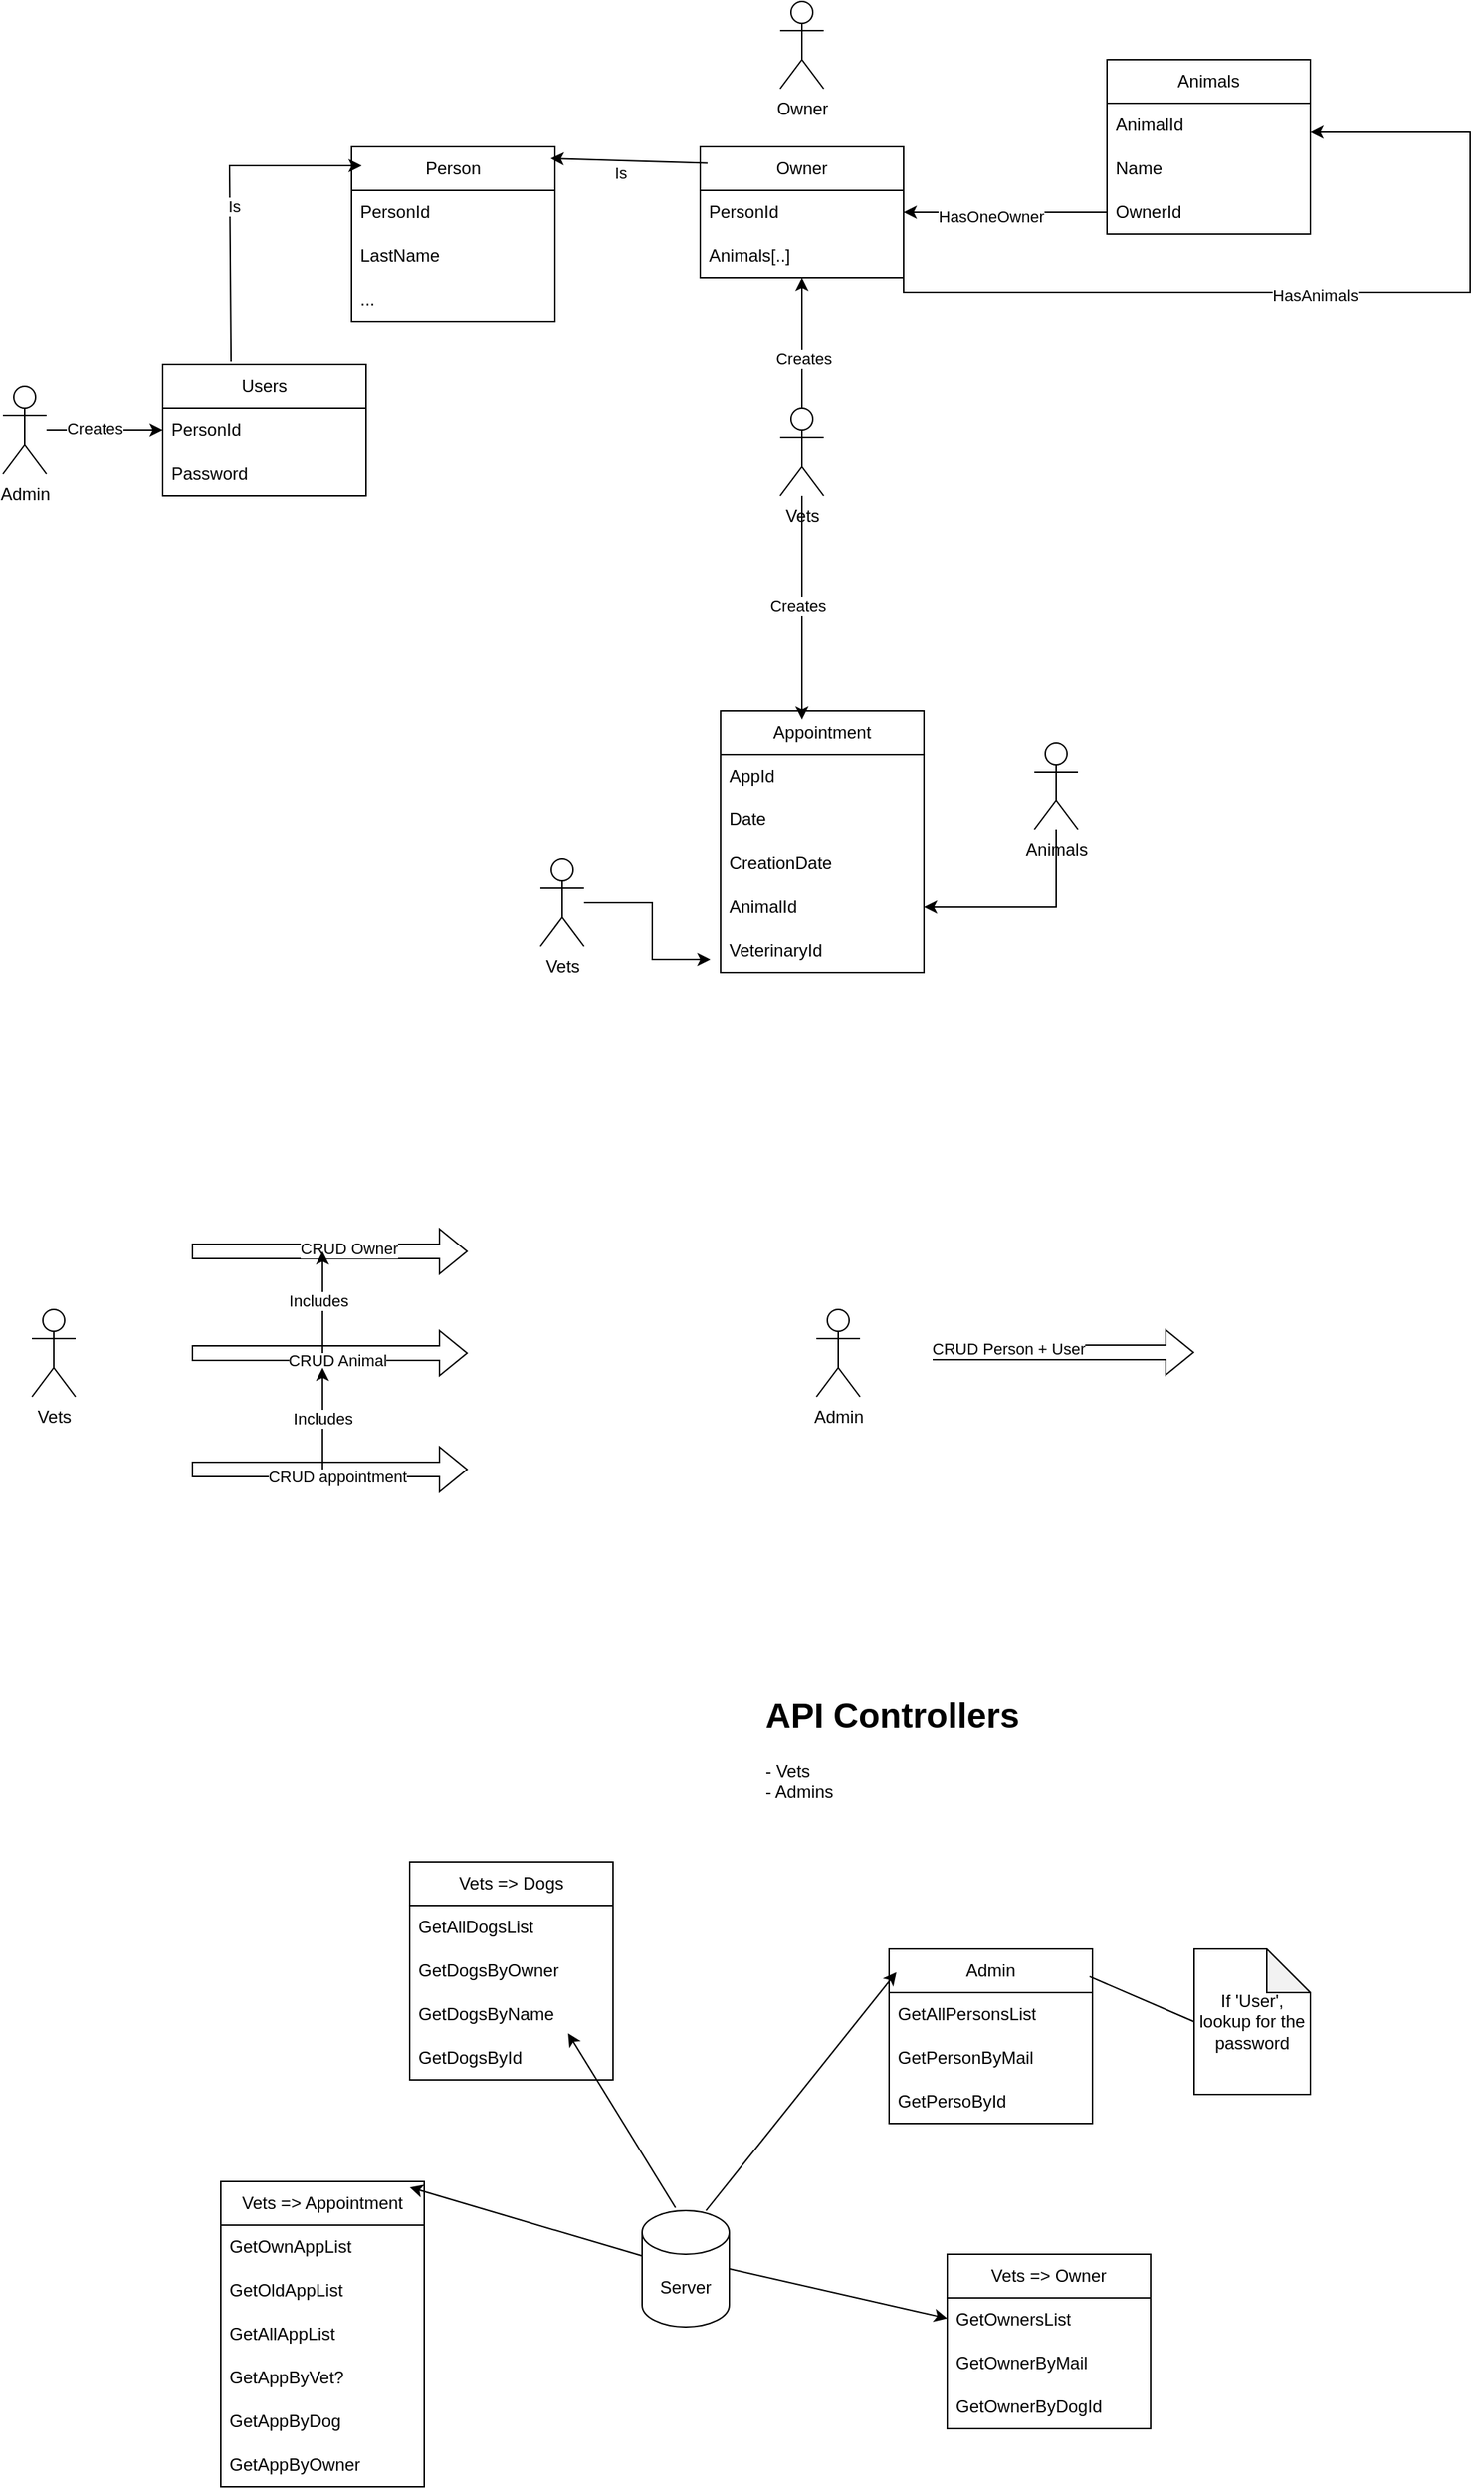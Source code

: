 <mxfile version="23.0.2" type="github">
  <diagram name="Page-1" id="7aFArx-KWQnqd4Ve_FkT">
    <mxGraphModel dx="1461" dy="825" grid="1" gridSize="10" guides="1" tooltips="1" connect="1" arrows="1" fold="1" page="1" pageScale="1" pageWidth="2339" pageHeight="3300" math="0" shadow="0">
      <root>
        <mxCell id="0" />
        <mxCell id="1" parent="0" />
        <mxCell id="-Wf8E9lRrXQlnnPcnuH2-1" value="Owner" style="shape=umlActor;verticalLabelPosition=bottom;verticalAlign=top;html=1;outlineConnect=0;" parent="1" vertex="1">
          <mxGeometry x="675" y="20" width="30" height="60" as="geometry" />
        </mxCell>
        <mxCell id="-Wf8E9lRrXQlnnPcnuH2-45" style="edgeStyle=orthogonalEdgeStyle;rounded=0;orthogonalLoop=1;jettySize=auto;html=1;" parent="1" source="-Wf8E9lRrXQlnnPcnuH2-2" target="-Wf8E9lRrXQlnnPcnuH2-25" edge="1">
          <mxGeometry relative="1" as="geometry">
            <Array as="points">
              <mxPoint x="190" y="315" />
              <mxPoint x="190" y="315" />
            </Array>
          </mxGeometry>
        </mxCell>
        <mxCell id="-Wf8E9lRrXQlnnPcnuH2-46" value="Creates" style="edgeLabel;html=1;align=center;verticalAlign=middle;resizable=0;points=[];" parent="-Wf8E9lRrXQlnnPcnuH2-45" vertex="1" connectable="0">
          <mxGeometry x="-0.189" y="1" relative="1" as="geometry">
            <mxPoint as="offset" />
          </mxGeometry>
        </mxCell>
        <mxCell id="-Wf8E9lRrXQlnnPcnuH2-2" value="Admin&lt;br&gt;" style="shape=umlActor;verticalLabelPosition=bottom;verticalAlign=top;html=1;outlineConnect=0;" parent="1" vertex="1">
          <mxGeometry x="140" y="285" width="30" height="60" as="geometry" />
        </mxCell>
        <mxCell id="-Wf8E9lRrXQlnnPcnuH2-3" value="Vets&lt;br&gt;" style="shape=umlActor;verticalLabelPosition=bottom;verticalAlign=top;html=1;outlineConnect=0;" parent="1" vertex="1">
          <mxGeometry x="510" y="610" width="30" height="60" as="geometry" />
        </mxCell>
        <mxCell id="-Wf8E9lRrXQlnnPcnuH2-7" value="Appointment" style="swimlane;fontStyle=0;childLayout=stackLayout;horizontal=1;startSize=30;horizontalStack=0;resizeParent=1;resizeParentMax=0;resizeLast=0;collapsible=1;marginBottom=0;whiteSpace=wrap;html=1;" parent="1" vertex="1">
          <mxGeometry x="634" y="508" width="140" height="180" as="geometry" />
        </mxCell>
        <mxCell id="-Wf8E9lRrXQlnnPcnuH2-8" value="AppId" style="text;strokeColor=none;fillColor=none;align=left;verticalAlign=middle;spacingLeft=4;spacingRight=4;overflow=hidden;points=[[0,0.5],[1,0.5]];portConstraint=eastwest;rotatable=0;whiteSpace=wrap;html=1;" parent="-Wf8E9lRrXQlnnPcnuH2-7" vertex="1">
          <mxGeometry y="30" width="140" height="30" as="geometry" />
        </mxCell>
        <mxCell id="-Wf8E9lRrXQlnnPcnuH2-9" value="Date" style="text;strokeColor=none;fillColor=none;align=left;verticalAlign=middle;spacingLeft=4;spacingRight=4;overflow=hidden;points=[[0,0.5],[1,0.5]];portConstraint=eastwest;rotatable=0;whiteSpace=wrap;html=1;" parent="-Wf8E9lRrXQlnnPcnuH2-7" vertex="1">
          <mxGeometry y="60" width="140" height="30" as="geometry" />
        </mxCell>
        <mxCell id="-Wf8E9lRrXQlnnPcnuH2-10" value="CreationDate" style="text;strokeColor=none;fillColor=none;align=left;verticalAlign=middle;spacingLeft=4;spacingRight=4;overflow=hidden;points=[[0,0.5],[1,0.5]];portConstraint=eastwest;rotatable=0;whiteSpace=wrap;html=1;" parent="-Wf8E9lRrXQlnnPcnuH2-7" vertex="1">
          <mxGeometry y="90" width="140" height="30" as="geometry" />
        </mxCell>
        <mxCell id="-Wf8E9lRrXQlnnPcnuH2-12" value="AnimalId" style="text;strokeColor=none;fillColor=none;align=left;verticalAlign=middle;spacingLeft=4;spacingRight=4;overflow=hidden;points=[[0,0.5],[1,0.5]];portConstraint=eastwest;rotatable=0;whiteSpace=wrap;html=1;" parent="-Wf8E9lRrXQlnnPcnuH2-7" vertex="1">
          <mxGeometry y="120" width="140" height="30" as="geometry" />
        </mxCell>
        <mxCell id="-Wf8E9lRrXQlnnPcnuH2-13" value="VeterinaryId" style="text;strokeColor=none;fillColor=none;align=left;verticalAlign=middle;spacingLeft=4;spacingRight=4;overflow=hidden;points=[[0,0.5],[1,0.5]];portConstraint=eastwest;rotatable=0;whiteSpace=wrap;html=1;" parent="-Wf8E9lRrXQlnnPcnuH2-7" vertex="1">
          <mxGeometry y="150" width="140" height="30" as="geometry" />
        </mxCell>
        <mxCell id="-Wf8E9lRrXQlnnPcnuH2-15" style="edgeStyle=orthogonalEdgeStyle;rounded=0;orthogonalLoop=1;jettySize=auto;html=1;entryX=1;entryY=0.5;entryDx=0;entryDy=0;" parent="1" source="-Wf8E9lRrXQlnnPcnuH2-11" target="-Wf8E9lRrXQlnnPcnuH2-12" edge="1">
          <mxGeometry relative="1" as="geometry" />
        </mxCell>
        <mxCell id="-Wf8E9lRrXQlnnPcnuH2-11" value="Animals" style="shape=umlActor;verticalLabelPosition=bottom;verticalAlign=top;html=1;outlineConnect=0;" parent="1" vertex="1">
          <mxGeometry x="850" y="530" width="30" height="60" as="geometry" />
        </mxCell>
        <mxCell id="-Wf8E9lRrXQlnnPcnuH2-14" style="edgeStyle=orthogonalEdgeStyle;rounded=0;orthogonalLoop=1;jettySize=auto;html=1;entryX=-0.05;entryY=0.7;entryDx=0;entryDy=0;entryPerimeter=0;" parent="1" source="-Wf8E9lRrXQlnnPcnuH2-3" target="-Wf8E9lRrXQlnnPcnuH2-13" edge="1">
          <mxGeometry relative="1" as="geometry" />
        </mxCell>
        <mxCell id="-Wf8E9lRrXQlnnPcnuH2-17" value="Person" style="swimlane;fontStyle=0;childLayout=stackLayout;horizontal=1;startSize=30;horizontalStack=0;resizeParent=1;resizeParentMax=0;resizeLast=0;collapsible=1;marginBottom=0;whiteSpace=wrap;html=1;" parent="1" vertex="1">
          <mxGeometry x="380" y="120" width="140" height="120" as="geometry" />
        </mxCell>
        <mxCell id="-Wf8E9lRrXQlnnPcnuH2-18" value="PersonId" style="text;strokeColor=none;fillColor=none;align=left;verticalAlign=middle;spacingLeft=4;spacingRight=4;overflow=hidden;points=[[0,0.5],[1,0.5]];portConstraint=eastwest;rotatable=0;whiteSpace=wrap;html=1;" parent="-Wf8E9lRrXQlnnPcnuH2-17" vertex="1">
          <mxGeometry y="30" width="140" height="30" as="geometry" />
        </mxCell>
        <mxCell id="-Wf8E9lRrXQlnnPcnuH2-19" value="LastName" style="text;strokeColor=none;fillColor=none;align=left;verticalAlign=middle;spacingLeft=4;spacingRight=4;overflow=hidden;points=[[0,0.5],[1,0.5]];portConstraint=eastwest;rotatable=0;whiteSpace=wrap;html=1;" parent="-Wf8E9lRrXQlnnPcnuH2-17" vertex="1">
          <mxGeometry y="60" width="140" height="30" as="geometry" />
        </mxCell>
        <mxCell id="-Wf8E9lRrXQlnnPcnuH2-20" value="..." style="text;strokeColor=none;fillColor=none;align=left;verticalAlign=middle;spacingLeft=4;spacingRight=4;overflow=hidden;points=[[0,0.5],[1,0.5]];portConstraint=eastwest;rotatable=0;whiteSpace=wrap;html=1;" parent="-Wf8E9lRrXQlnnPcnuH2-17" vertex="1">
          <mxGeometry y="90" width="140" height="30" as="geometry" />
        </mxCell>
        <mxCell id="-Wf8E9lRrXQlnnPcnuH2-21" value="Owner" style="swimlane;fontStyle=0;childLayout=stackLayout;horizontal=1;startSize=30;horizontalStack=0;resizeParent=1;resizeParentMax=0;resizeLast=0;collapsible=1;marginBottom=0;whiteSpace=wrap;html=1;" parent="1" vertex="1">
          <mxGeometry x="620" y="120" width="140" height="90" as="geometry" />
        </mxCell>
        <mxCell id="-Wf8E9lRrXQlnnPcnuH2-22" value="PersonId" style="text;strokeColor=none;fillColor=none;align=left;verticalAlign=middle;spacingLeft=4;spacingRight=4;overflow=hidden;points=[[0,0.5],[1,0.5]];portConstraint=eastwest;rotatable=0;whiteSpace=wrap;html=1;" parent="-Wf8E9lRrXQlnnPcnuH2-21" vertex="1">
          <mxGeometry y="30" width="140" height="30" as="geometry" />
        </mxCell>
        <mxCell id="-Wf8E9lRrXQlnnPcnuH2-23" value="Animals[..]" style="text;strokeColor=none;fillColor=none;align=left;verticalAlign=middle;spacingLeft=4;spacingRight=4;overflow=hidden;points=[[0,0.5],[1,0.5]];portConstraint=eastwest;rotatable=0;whiteSpace=wrap;html=1;" parent="-Wf8E9lRrXQlnnPcnuH2-21" vertex="1">
          <mxGeometry y="60" width="140" height="30" as="geometry" />
        </mxCell>
        <mxCell id="-Wf8E9lRrXQlnnPcnuH2-25" value="Users" style="swimlane;fontStyle=0;childLayout=stackLayout;horizontal=1;startSize=30;horizontalStack=0;resizeParent=1;resizeParentMax=0;resizeLast=0;collapsible=1;marginBottom=0;whiteSpace=wrap;html=1;" parent="1" vertex="1">
          <mxGeometry x="250" y="270" width="140" height="90" as="geometry" />
        </mxCell>
        <mxCell id="-Wf8E9lRrXQlnnPcnuH2-26" value="PersonId" style="text;strokeColor=none;fillColor=none;align=left;verticalAlign=middle;spacingLeft=4;spacingRight=4;overflow=hidden;points=[[0,0.5],[1,0.5]];portConstraint=eastwest;rotatable=0;whiteSpace=wrap;html=1;" parent="-Wf8E9lRrXQlnnPcnuH2-25" vertex="1">
          <mxGeometry y="30" width="140" height="30" as="geometry" />
        </mxCell>
        <mxCell id="-Wf8E9lRrXQlnnPcnuH2-27" value="Password" style="text;strokeColor=none;fillColor=none;align=left;verticalAlign=middle;spacingLeft=4;spacingRight=4;overflow=hidden;points=[[0,0.5],[1,0.5]];portConstraint=eastwest;rotatable=0;whiteSpace=wrap;html=1;" parent="-Wf8E9lRrXQlnnPcnuH2-25" vertex="1">
          <mxGeometry y="60" width="140" height="30" as="geometry" />
        </mxCell>
        <mxCell id="-Wf8E9lRrXQlnnPcnuH2-29" value="" style="endArrow=classic;html=1;rounded=0;entryX=0.043;entryY=0.1;entryDx=0;entryDy=0;entryPerimeter=0;exitX=0.336;exitY=-0.022;exitDx=0;exitDy=0;exitPerimeter=0;" parent="1" edge="1" source="-Wf8E9lRrXQlnnPcnuH2-25">
          <mxGeometry width="50" height="50" relative="1" as="geometry">
            <mxPoint x="296.02" y="367.03" as="sourcePoint" />
            <mxPoint x="387.02" y="133" as="targetPoint" />
            <Array as="points">
              <mxPoint x="296" y="133" />
            </Array>
          </mxGeometry>
        </mxCell>
        <mxCell id="-Wf8E9lRrXQlnnPcnuH2-49" value="Is" style="edgeLabel;html=1;align=center;verticalAlign=middle;resizable=0;points=[];" parent="-Wf8E9lRrXQlnnPcnuH2-29" vertex="1" connectable="0">
          <mxGeometry x="-0.055" y="-3" relative="1" as="geometry">
            <mxPoint as="offset" />
          </mxGeometry>
        </mxCell>
        <mxCell id="-Wf8E9lRrXQlnnPcnuH2-30" value="" style="endArrow=classic;html=1;rounded=0;exitX=0.036;exitY=0.125;exitDx=0;exitDy=0;exitPerimeter=0;entryX=0.979;entryY=0.067;entryDx=0;entryDy=0;entryPerimeter=0;" parent="1" source="-Wf8E9lRrXQlnnPcnuH2-21" target="-Wf8E9lRrXQlnnPcnuH2-17" edge="1">
          <mxGeometry width="50" height="50" relative="1" as="geometry">
            <mxPoint x="770" y="450" as="sourcePoint" />
            <mxPoint x="510" y="60" as="targetPoint" />
          </mxGeometry>
        </mxCell>
        <mxCell id="-Wf8E9lRrXQlnnPcnuH2-50" value="Is" style="edgeLabel;html=1;align=center;verticalAlign=middle;resizable=0;points=[];" parent="-Wf8E9lRrXQlnnPcnuH2-30" vertex="1" connectable="0">
          <mxGeometry x="0.108" y="8" relative="1" as="geometry">
            <mxPoint as="offset" />
          </mxGeometry>
        </mxCell>
        <mxCell id="-Wf8E9lRrXQlnnPcnuH2-31" value="Animals" style="swimlane;fontStyle=0;childLayout=stackLayout;horizontal=1;startSize=30;horizontalStack=0;resizeParent=1;resizeParentMax=0;resizeLast=0;collapsible=1;marginBottom=0;whiteSpace=wrap;html=1;" parent="1" vertex="1">
          <mxGeometry x="900" y="60" width="140" height="120" as="geometry" />
        </mxCell>
        <mxCell id="-Wf8E9lRrXQlnnPcnuH2-32" value="AnimalId" style="text;strokeColor=none;fillColor=none;align=left;verticalAlign=middle;spacingLeft=4;spacingRight=4;overflow=hidden;points=[[0,0.5],[1,0.5]];portConstraint=eastwest;rotatable=0;whiteSpace=wrap;html=1;" parent="-Wf8E9lRrXQlnnPcnuH2-31" vertex="1">
          <mxGeometry y="30" width="140" height="30" as="geometry" />
        </mxCell>
        <mxCell id="-Wf8E9lRrXQlnnPcnuH2-33" value="Name" style="text;strokeColor=none;fillColor=none;align=left;verticalAlign=middle;spacingLeft=4;spacingRight=4;overflow=hidden;points=[[0,0.5],[1,0.5]];portConstraint=eastwest;rotatable=0;whiteSpace=wrap;html=1;" parent="-Wf8E9lRrXQlnnPcnuH2-31" vertex="1">
          <mxGeometry y="60" width="140" height="30" as="geometry" />
        </mxCell>
        <mxCell id="-Wf8E9lRrXQlnnPcnuH2-34" value="OwnerId" style="text;strokeColor=none;fillColor=none;align=left;verticalAlign=middle;spacingLeft=4;spacingRight=4;overflow=hidden;points=[[0,0.5],[1,0.5]];portConstraint=eastwest;rotatable=0;whiteSpace=wrap;html=1;" parent="-Wf8E9lRrXQlnnPcnuH2-31" vertex="1">
          <mxGeometry y="90" width="140" height="30" as="geometry" />
        </mxCell>
        <mxCell id="-Wf8E9lRrXQlnnPcnuH2-36" style="edgeStyle=orthogonalEdgeStyle;rounded=0;orthogonalLoop=1;jettySize=auto;html=1;exitX=0;exitY=0.5;exitDx=0;exitDy=0;entryX=1;entryY=0.5;entryDx=0;entryDy=0;" parent="1" source="-Wf8E9lRrXQlnnPcnuH2-34" target="-Wf8E9lRrXQlnnPcnuH2-22" edge="1">
          <mxGeometry relative="1" as="geometry" />
        </mxCell>
        <mxCell id="-Wf8E9lRrXQlnnPcnuH2-48" value="HasOneOwner" style="edgeLabel;html=1;align=center;verticalAlign=middle;resizable=0;points=[];" parent="-Wf8E9lRrXQlnnPcnuH2-36" vertex="1" connectable="0">
          <mxGeometry x="0.143" y="3" relative="1" as="geometry">
            <mxPoint as="offset" />
          </mxGeometry>
        </mxCell>
        <mxCell id="-Wf8E9lRrXQlnnPcnuH2-38" style="edgeStyle=orthogonalEdgeStyle;rounded=0;orthogonalLoop=1;jettySize=auto;html=1;exitX=1;exitY=0.5;exitDx=0;exitDy=0;entryX=1;entryY=0.667;entryDx=0;entryDy=0;entryPerimeter=0;" parent="1" target="-Wf8E9lRrXQlnnPcnuH2-32" edge="1">
          <mxGeometry relative="1" as="geometry">
            <mxPoint x="760" y="205" as="sourcePoint" />
            <mxPoint x="1047.98" y="117.01" as="targetPoint" />
            <Array as="points">
              <mxPoint x="760" y="220" />
              <mxPoint x="1150" y="220" />
              <mxPoint x="1150" y="110" />
            </Array>
          </mxGeometry>
        </mxCell>
        <mxCell id="-Wf8E9lRrXQlnnPcnuH2-47" value="HasAnimals" style="edgeLabel;html=1;align=center;verticalAlign=middle;resizable=0;points=[];" parent="-Wf8E9lRrXQlnnPcnuH2-38" vertex="1" connectable="0">
          <mxGeometry x="-0.046" y="-2" relative="1" as="geometry">
            <mxPoint as="offset" />
          </mxGeometry>
        </mxCell>
        <mxCell id="-Wf8E9lRrXQlnnPcnuH2-43" style="edgeStyle=orthogonalEdgeStyle;rounded=0;orthogonalLoop=1;jettySize=auto;html=1;" parent="1" source="-Wf8E9lRrXQlnnPcnuH2-42" target="-Wf8E9lRrXQlnnPcnuH2-21" edge="1">
          <mxGeometry relative="1" as="geometry" />
        </mxCell>
        <mxCell id="-Wf8E9lRrXQlnnPcnuH2-44" value="Creates" style="edgeLabel;html=1;align=center;verticalAlign=middle;resizable=0;points=[];" parent="-Wf8E9lRrXQlnnPcnuH2-43" vertex="1" connectable="0">
          <mxGeometry x="-0.244" y="-1" relative="1" as="geometry">
            <mxPoint as="offset" />
          </mxGeometry>
        </mxCell>
        <mxCell id="-Wf8E9lRrXQlnnPcnuH2-42" value="Vets" style="shape=umlActor;verticalLabelPosition=bottom;verticalAlign=top;html=1;outlineConnect=0;" parent="1" vertex="1">
          <mxGeometry x="675" y="300" width="30" height="60" as="geometry" />
        </mxCell>
        <mxCell id="-Wf8E9lRrXQlnnPcnuH2-51" style="edgeStyle=orthogonalEdgeStyle;rounded=0;orthogonalLoop=1;jettySize=auto;html=1;entryX=0.4;entryY=0.033;entryDx=0;entryDy=0;entryPerimeter=0;" parent="1" source="-Wf8E9lRrXQlnnPcnuH2-42" target="-Wf8E9lRrXQlnnPcnuH2-7" edge="1">
          <mxGeometry relative="1" as="geometry" />
        </mxCell>
        <mxCell id="-Wf8E9lRrXQlnnPcnuH2-52" value="Creates&lt;br&gt;" style="edgeLabel;html=1;align=center;verticalAlign=middle;resizable=0;points=[];" parent="-Wf8E9lRrXQlnnPcnuH2-51" vertex="1" connectable="0">
          <mxGeometry x="-0.017" y="-3" relative="1" as="geometry">
            <mxPoint as="offset" />
          </mxGeometry>
        </mxCell>
        <mxCell id="-Wf8E9lRrXQlnnPcnuH2-54" value="Vets" style="shape=umlActor;verticalLabelPosition=bottom;verticalAlign=top;html=1;outlineConnect=0;" parent="1" vertex="1">
          <mxGeometry x="160" y="920" width="30" height="60" as="geometry" />
        </mxCell>
        <mxCell id="-Wf8E9lRrXQlnnPcnuH2-55" value="" style="shape=flexArrow;endArrow=classic;html=1;rounded=0;" parent="1" edge="1">
          <mxGeometry width="50" height="50" relative="1" as="geometry">
            <mxPoint x="270" y="880" as="sourcePoint" />
            <mxPoint x="460" y="880" as="targetPoint" />
          </mxGeometry>
        </mxCell>
        <mxCell id="-Wf8E9lRrXQlnnPcnuH2-56" value="CRUD Owner" style="edgeLabel;html=1;align=center;verticalAlign=middle;resizable=0;points=[];" parent="-Wf8E9lRrXQlnnPcnuH2-55" vertex="1" connectable="0">
          <mxGeometry x="0.137" y="2" relative="1" as="geometry">
            <mxPoint as="offset" />
          </mxGeometry>
        </mxCell>
        <mxCell id="-Wf8E9lRrXQlnnPcnuH2-57" value="" style="shape=flexArrow;endArrow=classic;html=1;rounded=0;" parent="1" edge="1">
          <mxGeometry width="50" height="50" relative="1" as="geometry">
            <mxPoint x="270" y="950" as="sourcePoint" />
            <mxPoint x="460" y="950" as="targetPoint" />
          </mxGeometry>
        </mxCell>
        <mxCell id="-Wf8E9lRrXQlnnPcnuH2-58" value="CRUD Animal" style="edgeLabel;html=1;align=center;verticalAlign=middle;resizable=0;points=[];" parent="-Wf8E9lRrXQlnnPcnuH2-57" vertex="1" connectable="0">
          <mxGeometry x="0.053" y="-5" relative="1" as="geometry">
            <mxPoint as="offset" />
          </mxGeometry>
        </mxCell>
        <mxCell id="-Wf8E9lRrXQlnnPcnuH2-61" value="" style="shape=flexArrow;endArrow=classic;html=1;rounded=0;" parent="1" edge="1">
          <mxGeometry width="50" height="50" relative="1" as="geometry">
            <mxPoint x="270" y="1030" as="sourcePoint" />
            <mxPoint x="460" y="1030" as="targetPoint" />
          </mxGeometry>
        </mxCell>
        <mxCell id="-Wf8E9lRrXQlnnPcnuH2-62" value="CRUD appointment" style="edgeLabel;html=1;align=center;verticalAlign=middle;resizable=0;points=[];" parent="-Wf8E9lRrXQlnnPcnuH2-61" vertex="1" connectable="0">
          <mxGeometry x="0.053" y="-5" relative="1" as="geometry">
            <mxPoint as="offset" />
          </mxGeometry>
        </mxCell>
        <mxCell id="-Wf8E9lRrXQlnnPcnuH2-64" value="" style="endArrow=classic;html=1;rounded=0;" parent="1" edge="1">
          <mxGeometry width="50" height="50" relative="1" as="geometry">
            <mxPoint x="360" y="950" as="sourcePoint" />
            <mxPoint x="360" y="880" as="targetPoint" />
          </mxGeometry>
        </mxCell>
        <mxCell id="-Wf8E9lRrXQlnnPcnuH2-65" value="Includes" style="edgeLabel;html=1;align=center;verticalAlign=middle;resizable=0;points=[];" parent="-Wf8E9lRrXQlnnPcnuH2-64" vertex="1" connectable="0">
          <mxGeometry x="0.029" y="3" relative="1" as="geometry">
            <mxPoint as="offset" />
          </mxGeometry>
        </mxCell>
        <mxCell id="-Wf8E9lRrXQlnnPcnuH2-66" value="Includes" style="endArrow=classic;html=1;rounded=0;" parent="1" edge="1">
          <mxGeometry width="50" height="50" relative="1" as="geometry">
            <mxPoint x="360" y="1030" as="sourcePoint" />
            <mxPoint x="360" y="960" as="targetPoint" />
          </mxGeometry>
        </mxCell>
        <mxCell id="-Wf8E9lRrXQlnnPcnuH2-67" value="Server" style="shape=cylinder3;whiteSpace=wrap;html=1;boundedLbl=1;backgroundOutline=1;size=15;" parent="1" vertex="1">
          <mxGeometry x="580" y="1540" width="60" height="80" as="geometry" />
        </mxCell>
        <mxCell id="-Wf8E9lRrXQlnnPcnuH2-68" value="Admin" style="swimlane;fontStyle=0;childLayout=stackLayout;horizontal=1;startSize=30;horizontalStack=0;resizeParent=1;resizeParentMax=0;resizeLast=0;collapsible=1;marginBottom=0;whiteSpace=wrap;html=1;" parent="1" vertex="1">
          <mxGeometry x="750" y="1360" width="140" height="120" as="geometry" />
        </mxCell>
        <mxCell id="-Wf8E9lRrXQlnnPcnuH2-69" value="GetAllPersonsList" style="text;strokeColor=none;fillColor=none;align=left;verticalAlign=middle;spacingLeft=4;spacingRight=4;overflow=hidden;points=[[0,0.5],[1,0.5]];portConstraint=eastwest;rotatable=0;whiteSpace=wrap;html=1;" parent="-Wf8E9lRrXQlnnPcnuH2-68" vertex="1">
          <mxGeometry y="30" width="140" height="30" as="geometry" />
        </mxCell>
        <mxCell id="-Wf8E9lRrXQlnnPcnuH2-70" value="GetPersonByMail" style="text;strokeColor=none;fillColor=none;align=left;verticalAlign=middle;spacingLeft=4;spacingRight=4;overflow=hidden;points=[[0,0.5],[1,0.5]];portConstraint=eastwest;rotatable=0;whiteSpace=wrap;html=1;" parent="-Wf8E9lRrXQlnnPcnuH2-68" vertex="1">
          <mxGeometry y="60" width="140" height="30" as="geometry" />
        </mxCell>
        <mxCell id="-Wf8E9lRrXQlnnPcnuH2-71" value="GetPersoById" style="text;strokeColor=none;fillColor=none;align=left;verticalAlign=middle;spacingLeft=4;spacingRight=4;overflow=hidden;points=[[0,0.5],[1,0.5]];portConstraint=eastwest;rotatable=0;whiteSpace=wrap;html=1;" parent="-Wf8E9lRrXQlnnPcnuH2-68" vertex="1">
          <mxGeometry y="90" width="140" height="30" as="geometry" />
        </mxCell>
        <mxCell id="-Wf8E9lRrXQlnnPcnuH2-73" value="Vets =&amp;gt; Owner" style="swimlane;fontStyle=0;childLayout=stackLayout;horizontal=1;startSize=30;horizontalStack=0;resizeParent=1;resizeParentMax=0;resizeLast=0;collapsible=1;marginBottom=0;whiteSpace=wrap;html=1;" parent="1" vertex="1">
          <mxGeometry x="790" y="1570" width="140" height="120" as="geometry" />
        </mxCell>
        <mxCell id="-Wf8E9lRrXQlnnPcnuH2-74" value="GetOwnersList" style="text;strokeColor=none;fillColor=none;align=left;verticalAlign=middle;spacingLeft=4;spacingRight=4;overflow=hidden;points=[[0,0.5],[1,0.5]];portConstraint=eastwest;rotatable=0;whiteSpace=wrap;html=1;" parent="-Wf8E9lRrXQlnnPcnuH2-73" vertex="1">
          <mxGeometry y="30" width="140" height="30" as="geometry" />
        </mxCell>
        <mxCell id="-Wf8E9lRrXQlnnPcnuH2-75" value="GetOwnerByMail" style="text;strokeColor=none;fillColor=none;align=left;verticalAlign=middle;spacingLeft=4;spacingRight=4;overflow=hidden;points=[[0,0.5],[1,0.5]];portConstraint=eastwest;rotatable=0;whiteSpace=wrap;html=1;" parent="-Wf8E9lRrXQlnnPcnuH2-73" vertex="1">
          <mxGeometry y="60" width="140" height="30" as="geometry" />
        </mxCell>
        <mxCell id="-Wf8E9lRrXQlnnPcnuH2-76" value="GetOwnerByDogId" style="text;strokeColor=none;fillColor=none;align=left;verticalAlign=middle;spacingLeft=4;spacingRight=4;overflow=hidden;points=[[0,0.5],[1,0.5]];portConstraint=eastwest;rotatable=0;whiteSpace=wrap;html=1;" parent="-Wf8E9lRrXQlnnPcnuH2-73" vertex="1">
          <mxGeometry y="90" width="140" height="30" as="geometry" />
        </mxCell>
        <mxCell id="-Wf8E9lRrXQlnnPcnuH2-77" value="Vets =&amp;gt; Appointment" style="swimlane;fontStyle=0;childLayout=stackLayout;horizontal=1;startSize=30;horizontalStack=0;resizeParent=1;resizeParentMax=0;resizeLast=0;collapsible=1;marginBottom=0;whiteSpace=wrap;html=1;" parent="1" vertex="1">
          <mxGeometry x="290" y="1520" width="140" height="210" as="geometry" />
        </mxCell>
        <mxCell id="-Wf8E9lRrXQlnnPcnuH2-78" value="GetOwnAppList" style="text;strokeColor=none;fillColor=none;align=left;verticalAlign=middle;spacingLeft=4;spacingRight=4;overflow=hidden;points=[[0,0.5],[1,0.5]];portConstraint=eastwest;rotatable=0;whiteSpace=wrap;html=1;" parent="-Wf8E9lRrXQlnnPcnuH2-77" vertex="1">
          <mxGeometry y="30" width="140" height="30" as="geometry" />
        </mxCell>
        <mxCell id="-Wf8E9lRrXQlnnPcnuH2-79" value="GetOldAppList" style="text;strokeColor=none;fillColor=none;align=left;verticalAlign=middle;spacingLeft=4;spacingRight=4;overflow=hidden;points=[[0,0.5],[1,0.5]];portConstraint=eastwest;rotatable=0;whiteSpace=wrap;html=1;" parent="-Wf8E9lRrXQlnnPcnuH2-77" vertex="1">
          <mxGeometry y="60" width="140" height="30" as="geometry" />
        </mxCell>
        <mxCell id="-Wf8E9lRrXQlnnPcnuH2-80" value="GetAllAppList" style="text;strokeColor=none;fillColor=none;align=left;verticalAlign=middle;spacingLeft=4;spacingRight=4;overflow=hidden;points=[[0,0.5],[1,0.5]];portConstraint=eastwest;rotatable=0;whiteSpace=wrap;html=1;" parent="-Wf8E9lRrXQlnnPcnuH2-77" vertex="1">
          <mxGeometry y="90" width="140" height="30" as="geometry" />
        </mxCell>
        <mxCell id="-Wf8E9lRrXQlnnPcnuH2-81" value="GetAppByVet?" style="text;strokeColor=none;fillColor=none;align=left;verticalAlign=middle;spacingLeft=4;spacingRight=4;overflow=hidden;points=[[0,0.5],[1,0.5]];portConstraint=eastwest;rotatable=0;whiteSpace=wrap;html=1;" parent="-Wf8E9lRrXQlnnPcnuH2-77" vertex="1">
          <mxGeometry y="120" width="140" height="30" as="geometry" />
        </mxCell>
        <mxCell id="-Wf8E9lRrXQlnnPcnuH2-82" value="GetAppByDog" style="text;strokeColor=none;fillColor=none;align=left;verticalAlign=middle;spacingLeft=4;spacingRight=4;overflow=hidden;points=[[0,0.5],[1,0.5]];portConstraint=eastwest;rotatable=0;whiteSpace=wrap;html=1;" parent="-Wf8E9lRrXQlnnPcnuH2-77" vertex="1">
          <mxGeometry y="150" width="140" height="30" as="geometry" />
        </mxCell>
        <mxCell id="-Wf8E9lRrXQlnnPcnuH2-83" value="GetAppByOwner" style="text;strokeColor=none;fillColor=none;align=left;verticalAlign=middle;spacingLeft=4;spacingRight=4;overflow=hidden;points=[[0,0.5],[1,0.5]];portConstraint=eastwest;rotatable=0;whiteSpace=wrap;html=1;" parent="-Wf8E9lRrXQlnnPcnuH2-77" vertex="1">
          <mxGeometry y="180" width="140" height="30" as="geometry" />
        </mxCell>
        <mxCell id="-Wf8E9lRrXQlnnPcnuH2-84" value="" style="endArrow=classic;html=1;rounded=0;exitX=0.733;exitY=0;exitDx=0;exitDy=0;exitPerimeter=0;entryX=0.036;entryY=0.133;entryDx=0;entryDy=0;entryPerimeter=0;" parent="1" source="-Wf8E9lRrXQlnnPcnuH2-67" target="-Wf8E9lRrXQlnnPcnuH2-68" edge="1">
          <mxGeometry width="50" height="50" relative="1" as="geometry">
            <mxPoint x="590" y="1470" as="sourcePoint" />
            <mxPoint x="640" y="1420" as="targetPoint" />
          </mxGeometry>
        </mxCell>
        <mxCell id="-Wf8E9lRrXQlnnPcnuH2-85" value="" style="endArrow=classic;html=1;rounded=0;entryX=0.929;entryY=0.019;entryDx=0;entryDy=0;entryPerimeter=0;" parent="1" source="-Wf8E9lRrXQlnnPcnuH2-67" target="-Wf8E9lRrXQlnnPcnuH2-77" edge="1">
          <mxGeometry width="50" height="50" relative="1" as="geometry">
            <mxPoint x="590" y="1470" as="sourcePoint" />
            <mxPoint x="640" y="1420" as="targetPoint" />
          </mxGeometry>
        </mxCell>
        <mxCell id="-Wf8E9lRrXQlnnPcnuH2-86" value="" style="endArrow=classic;html=1;rounded=0;exitX=1;exitY=0.5;exitDx=0;exitDy=0;exitPerimeter=0;" parent="1" source="-Wf8E9lRrXQlnnPcnuH2-67" target="-Wf8E9lRrXQlnnPcnuH2-73" edge="1">
          <mxGeometry width="50" height="50" relative="1" as="geometry">
            <mxPoint x="590" y="1470" as="sourcePoint" />
            <mxPoint x="640" y="1420" as="targetPoint" />
          </mxGeometry>
        </mxCell>
        <mxCell id="-Wf8E9lRrXQlnnPcnuH2-88" value="Vets =&amp;gt; Dogs" style="swimlane;fontStyle=0;childLayout=stackLayout;horizontal=1;startSize=30;horizontalStack=0;resizeParent=1;resizeParentMax=0;resizeLast=0;collapsible=1;marginBottom=0;whiteSpace=wrap;html=1;" parent="1" vertex="1">
          <mxGeometry x="420" y="1300" width="140" height="150" as="geometry" />
        </mxCell>
        <mxCell id="-Wf8E9lRrXQlnnPcnuH2-89" value="GetAllDogsList" style="text;strokeColor=none;fillColor=none;align=left;verticalAlign=middle;spacingLeft=4;spacingRight=4;overflow=hidden;points=[[0,0.5],[1,0.5]];portConstraint=eastwest;rotatable=0;whiteSpace=wrap;html=1;" parent="-Wf8E9lRrXQlnnPcnuH2-88" vertex="1">
          <mxGeometry y="30" width="140" height="30" as="geometry" />
        </mxCell>
        <mxCell id="-Wf8E9lRrXQlnnPcnuH2-90" value="GetDogsByOwner" style="text;strokeColor=none;fillColor=none;align=left;verticalAlign=middle;spacingLeft=4;spacingRight=4;overflow=hidden;points=[[0,0.5],[1,0.5]];portConstraint=eastwest;rotatable=0;whiteSpace=wrap;html=1;" parent="-Wf8E9lRrXQlnnPcnuH2-88" vertex="1">
          <mxGeometry y="60" width="140" height="30" as="geometry" />
        </mxCell>
        <mxCell id="-Wf8E9lRrXQlnnPcnuH2-91" value="GetDogsByName" style="text;strokeColor=none;fillColor=none;align=left;verticalAlign=middle;spacingLeft=4;spacingRight=4;overflow=hidden;points=[[0,0.5],[1,0.5]];portConstraint=eastwest;rotatable=0;whiteSpace=wrap;html=1;" parent="-Wf8E9lRrXQlnnPcnuH2-88" vertex="1">
          <mxGeometry y="90" width="140" height="30" as="geometry" />
        </mxCell>
        <mxCell id="-Wf8E9lRrXQlnnPcnuH2-95" value="GetDogsById" style="text;strokeColor=none;fillColor=none;align=left;verticalAlign=middle;spacingLeft=4;spacingRight=4;overflow=hidden;points=[[0,0.5],[1,0.5]];portConstraint=eastwest;rotatable=0;whiteSpace=wrap;html=1;" parent="-Wf8E9lRrXQlnnPcnuH2-88" vertex="1">
          <mxGeometry y="120" width="140" height="30" as="geometry" />
        </mxCell>
        <mxCell id="-Wf8E9lRrXQlnnPcnuH2-94" value="" style="endArrow=classic;html=1;rounded=0;exitX=0.383;exitY=-0.025;exitDx=0;exitDy=0;exitPerimeter=0;entryX=0.779;entryY=0.933;entryDx=0;entryDy=0;entryPerimeter=0;" parent="1" source="-Wf8E9lRrXQlnnPcnuH2-67" target="-Wf8E9lRrXQlnnPcnuH2-91" edge="1">
          <mxGeometry width="50" height="50" relative="1" as="geometry">
            <mxPoint x="590" y="1470" as="sourcePoint" />
            <mxPoint x="640" y="1420" as="targetPoint" />
          </mxGeometry>
        </mxCell>
        <mxCell id="-Wf8E9lRrXQlnnPcnuH2-96" value="If &#39;User&#39;, lookup for the password" style="shape=note;whiteSpace=wrap;html=1;backgroundOutline=1;darkOpacity=0.05;" parent="1" vertex="1">
          <mxGeometry x="960" y="1360" width="80" height="100" as="geometry" />
        </mxCell>
        <mxCell id="AOnmonM1tGHRP6jntthn-1" value="" style="endArrow=none;html=1;rounded=0;entryX=0;entryY=0.5;entryDx=0;entryDy=0;entryPerimeter=0;exitX=0.986;exitY=0.158;exitDx=0;exitDy=0;exitPerimeter=0;" edge="1" parent="1" source="-Wf8E9lRrXQlnnPcnuH2-68" target="-Wf8E9lRrXQlnnPcnuH2-96">
          <mxGeometry width="50" height="50" relative="1" as="geometry">
            <mxPoint x="720" y="1470" as="sourcePoint" />
            <mxPoint x="770" y="1420" as="targetPoint" />
          </mxGeometry>
        </mxCell>
        <mxCell id="AOnmonM1tGHRP6jntthn-2" value="Admin&lt;br&gt;" style="shape=umlActor;verticalLabelPosition=bottom;verticalAlign=top;html=1;outlineConnect=0;" vertex="1" parent="1">
          <mxGeometry x="700" y="920" width="30" height="60" as="geometry" />
        </mxCell>
        <mxCell id="AOnmonM1tGHRP6jntthn-3" value="" style="shape=flexArrow;endArrow=classic;html=1;rounded=0;" edge="1" parent="1">
          <mxGeometry width="50" height="50" relative="1" as="geometry">
            <mxPoint x="780" y="949.5" as="sourcePoint" />
            <mxPoint x="960" y="949.5" as="targetPoint" />
          </mxGeometry>
        </mxCell>
        <mxCell id="AOnmonM1tGHRP6jntthn-4" value="CRUD Person + User" style="edgeLabel;html=1;align=center;verticalAlign=middle;resizable=0;points=[];" vertex="1" connectable="0" parent="AOnmonM1tGHRP6jntthn-3">
          <mxGeometry x="-0.422" y="3" relative="1" as="geometry">
            <mxPoint as="offset" />
          </mxGeometry>
        </mxCell>
        <mxCell id="AOnmonM1tGHRP6jntthn-10" value="&lt;h1&gt;API Controllers&lt;/h1&gt;&lt;div&gt;- Vets&lt;/div&gt;&lt;div&gt;- Admins&lt;/div&gt;&lt;div&gt;&lt;br&gt;&lt;/div&gt;" style="text;html=1;strokeColor=none;fillColor=none;spacing=5;spacingTop=-20;whiteSpace=wrap;overflow=hidden;rounded=0;" vertex="1" parent="1">
          <mxGeometry x="660" y="1180" width="190" height="120" as="geometry" />
        </mxCell>
      </root>
    </mxGraphModel>
  </diagram>
</mxfile>
